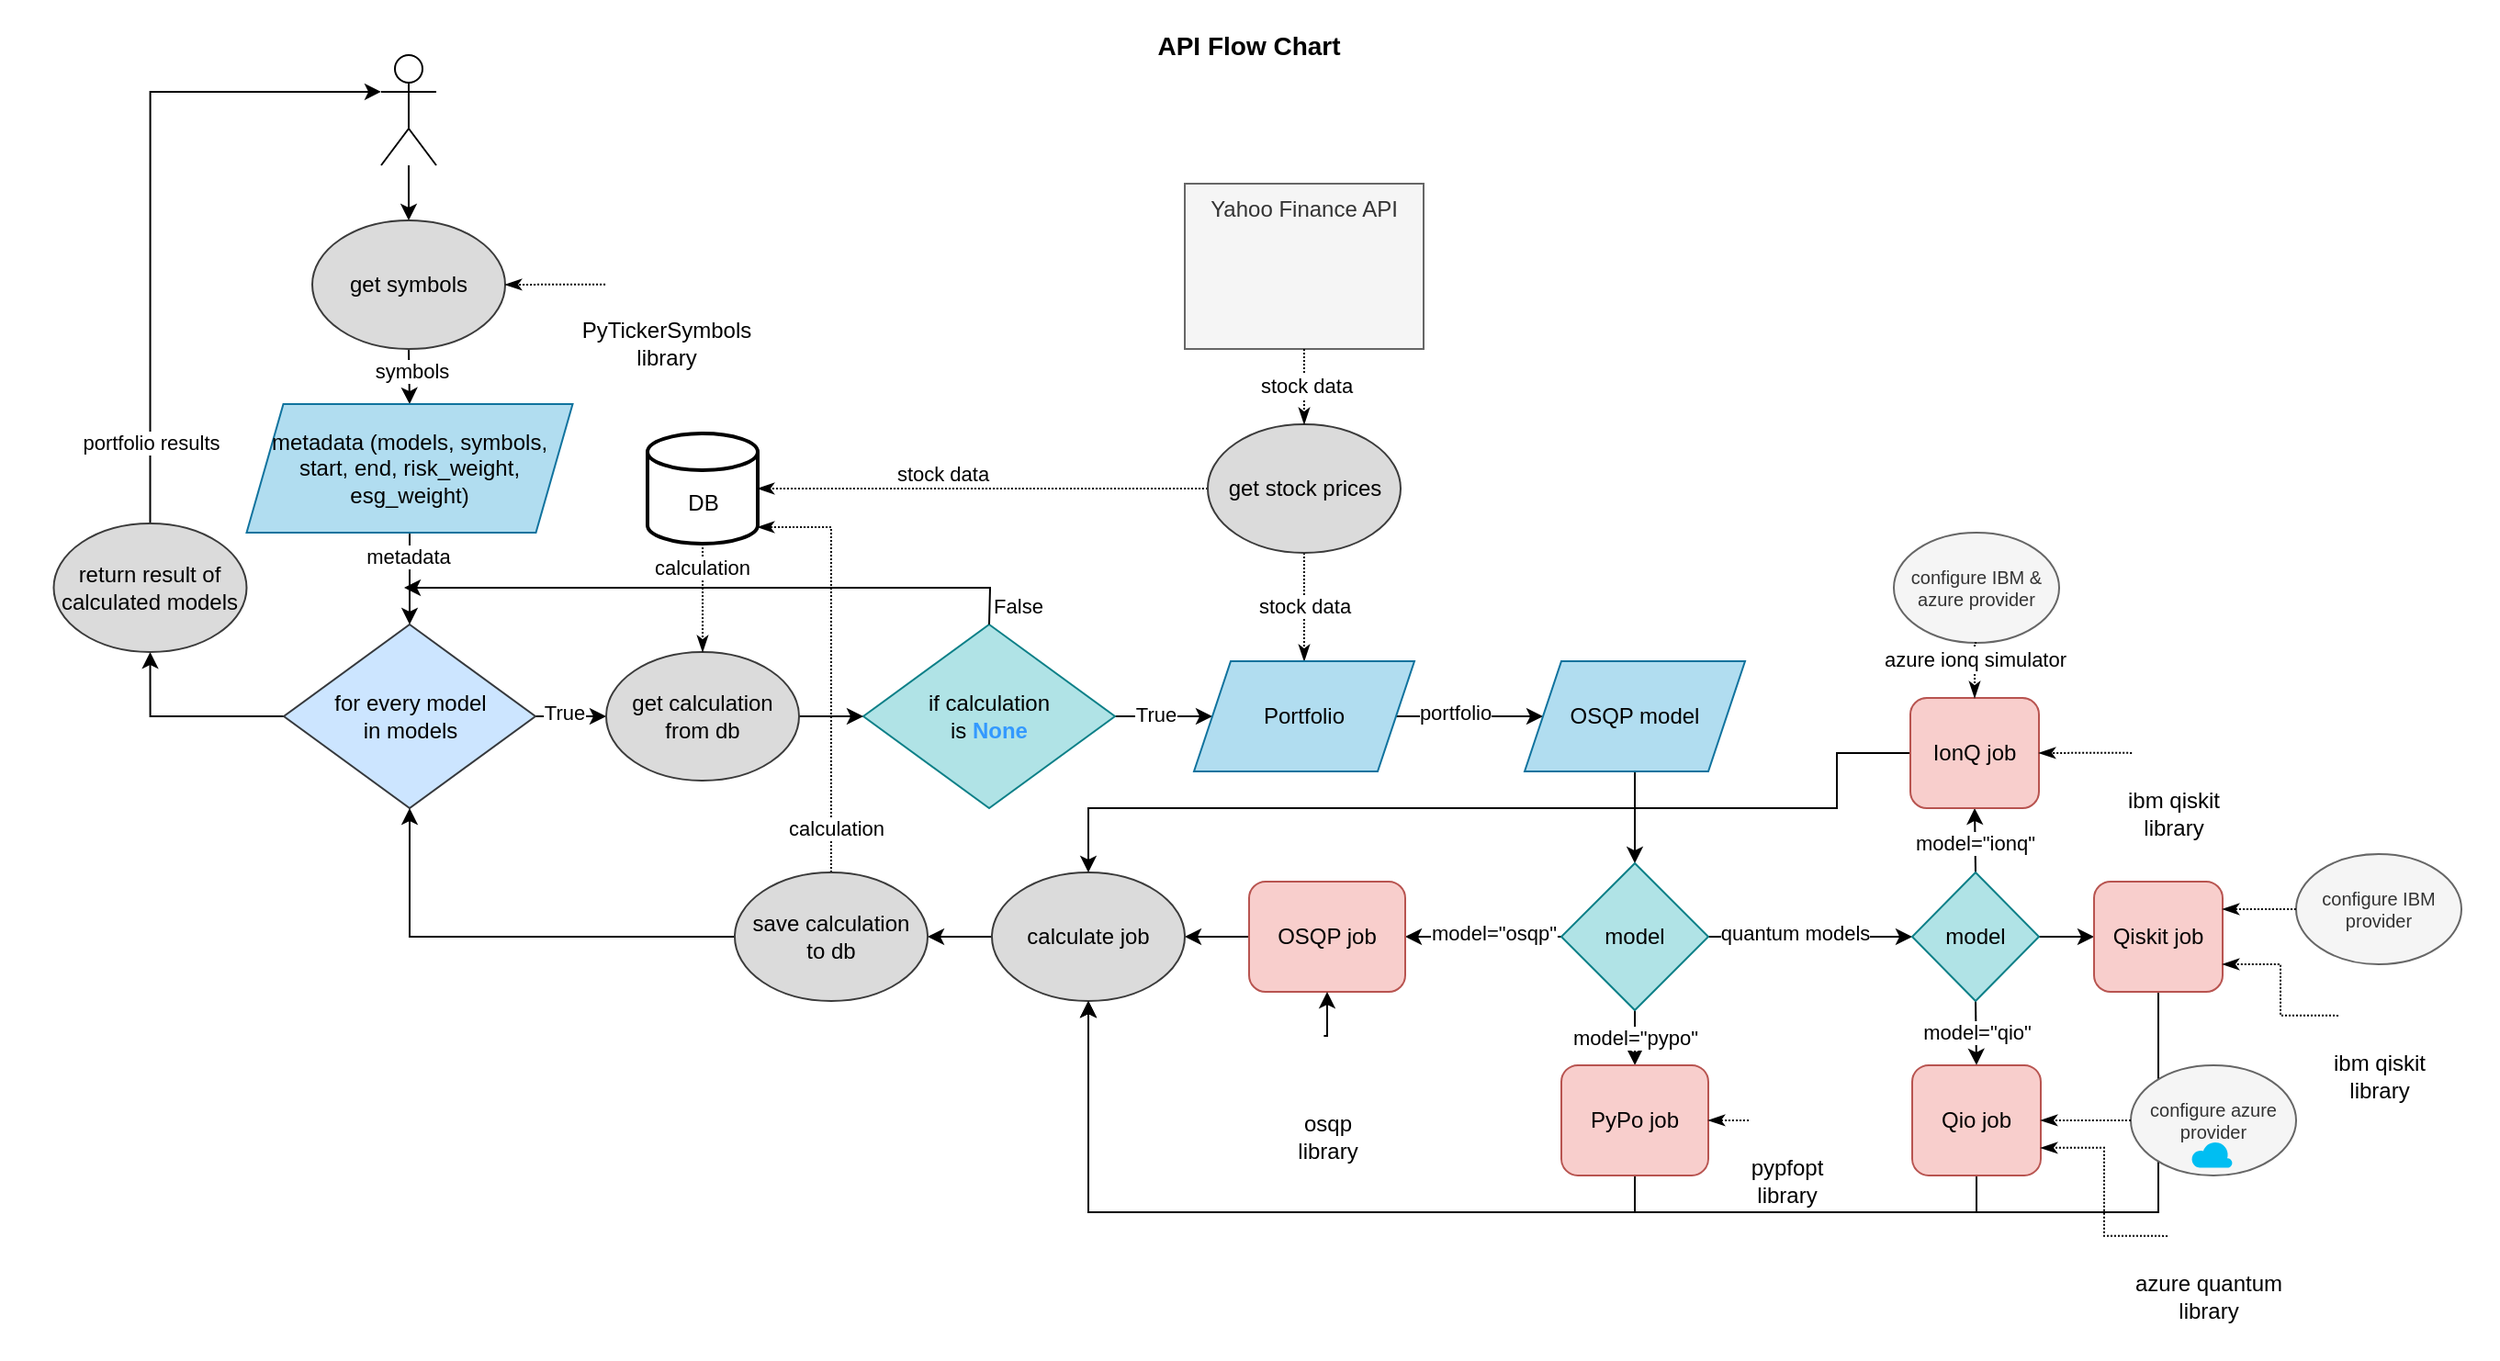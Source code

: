 <mxfile version="20.4.0" type="device"><diagram id="5WZ3pNurok9JRmDQpMM_" name="Page-1"><mxGraphModel dx="1581" dy="813" grid="1" gridSize="10" guides="1" tooltips="1" connect="1" arrows="1" fold="1" page="1" pageScale="1" pageWidth="827" pageHeight="1169" math="0" shadow="0"><root><mxCell id="0"/><mxCell id="1" parent="0"/><mxCell id="vnyeVoUjfi2f6yrh1KrU-153" value="&lt;font style=&quot;font-size: 14px;&quot;&gt;&lt;b&gt;API Flow Chart&lt;/b&gt;&lt;/font&gt;" style="rounded=0;whiteSpace=wrap;html=1;verticalAlign=top;spacingTop=10;strokeColor=none;" parent="1" vertex="1"><mxGeometry x="120" y="270" width="1360" height="740" as="geometry"/></mxCell><mxCell id="vnyeVoUjfi2f6yrh1KrU-133" style="edgeStyle=orthogonalEdgeStyle;rounded=0;orthogonalLoop=1;jettySize=auto;html=1;exitX=0.5;exitY=1;exitDx=0;exitDy=0;entryX=0.5;entryY=1;entryDx=0;entryDy=0;" parent="1" source="vnyeVoUjfi2f6yrh1KrU-122" target="vnyeVoUjfi2f6yrh1KrU-83" edge="1"><mxGeometry relative="1" as="geometry"><Array as="points"><mxPoint x="1295" y="930"/><mxPoint x="713" y="930"/></Array></mxGeometry></mxCell><mxCell id="QR0EPvF4ALq2q2Hrv4X8-1" style="edgeStyle=orthogonalEdgeStyle;rounded=0;orthogonalLoop=1;jettySize=auto;html=1;entryX=0.5;entryY=0;entryDx=0;entryDy=0;" edge="1" parent="1" source="vnyeVoUjfi2f6yrh1KrU-12" target="vnyeVoUjfi2f6yrh1KrU-13"><mxGeometry relative="1" as="geometry"/></mxCell><mxCell id="vnyeVoUjfi2f6yrh1KrU-12" value="" style="shape=umlActor;verticalLabelPosition=bottom;verticalAlign=top;html=1;outlineConnect=0;" parent="1" vertex="1"><mxGeometry x="327.5" y="300" width="30" height="60" as="geometry"/></mxCell><mxCell id="QR0EPvF4ALq2q2Hrv4X8-6" style="edgeStyle=orthogonalEdgeStyle;rounded=0;orthogonalLoop=1;jettySize=auto;html=1;exitX=0.5;exitY=1;exitDx=0;exitDy=0;entryX=0.5;entryY=0;entryDx=0;entryDy=0;" edge="1" parent="1" source="vnyeVoUjfi2f6yrh1KrU-13" target="vnyeVoUjfi2f6yrh1KrU-37"><mxGeometry relative="1" as="geometry"/></mxCell><mxCell id="QR0EPvF4ALq2q2Hrv4X8-7" value="symbols" style="edgeLabel;html=1;align=center;verticalAlign=middle;resizable=0;points=[];" vertex="1" connectable="0" parent="QR0EPvF4ALq2q2Hrv4X8-6"><mxGeometry x="-0.211" y="1" relative="1" as="geometry"><mxPoint as="offset"/></mxGeometry></mxCell><mxCell id="vnyeVoUjfi2f6yrh1KrU-13" value="get symbols" style="ellipse;whiteSpace=wrap;html=1;fillColor=#DBDBDB;strokeColor=#3B3B3B;" parent="1" vertex="1"><mxGeometry x="290" y="390" width="105" height="70" as="geometry"/></mxCell><mxCell id="vnyeVoUjfi2f6yrh1KrU-14" value="" style="group" parent="1" vertex="1" connectable="0"><mxGeometry x="450" y="380" width="65" height="92" as="geometry"/></mxCell><mxCell id="vnyeVoUjfi2f6yrh1KrU-89" value="" style="group" parent="vnyeVoUjfi2f6yrh1KrU-14" vertex="1" connectable="0"><mxGeometry width="65" height="92" as="geometry"/></mxCell><mxCell id="vnyeVoUjfi2f6yrh1KrU-7" value="" style="shape=image;html=1;verticalAlign=top;verticalLabelPosition=bottom;labelBackgroundColor=#ffffff;imageAspect=0;aspect=fixed;image=https://cdn1.iconfinder.com/data/icons/unicons-line-vol-3/24/files-landscapes-128.png" parent="vnyeVoUjfi2f6yrh1KrU-89" vertex="1"><mxGeometry width="65" height="65" as="geometry"/></mxCell><mxCell id="vnyeVoUjfi2f6yrh1KrU-9" value="PyTickerSymbols library" style="text;html=1;strokeColor=none;fillColor=none;align=center;verticalAlign=middle;whiteSpace=wrap;rounded=0;" parent="vnyeVoUjfi2f6yrh1KrU-89" vertex="1"><mxGeometry x="2.5" y="62" width="60" height="30" as="geometry"/></mxCell><mxCell id="vnyeVoUjfi2f6yrh1KrU-45" style="edgeStyle=orthogonalEdgeStyle;rounded=0;orthogonalLoop=1;jettySize=auto;html=1;exitX=1;exitY=0.5;exitDx=0;exitDy=0;entryX=0;entryY=0.5;entryDx=0;entryDy=0;" parent="1" source="vnyeVoUjfi2f6yrh1KrU-31" target="vnyeVoUjfi2f6yrh1KrU-38" edge="1"><mxGeometry relative="1" as="geometry"/></mxCell><mxCell id="vnyeVoUjfi2f6yrh1KrU-51" value="True" style="edgeLabel;html=1;align=center;verticalAlign=middle;resizable=0;points=[];" parent="vnyeVoUjfi2f6yrh1KrU-45" vertex="1" connectable="0"><mxGeometry x="-0.403" y="-2" relative="1" as="geometry"><mxPoint x="4" y="-4" as="offset"/></mxGeometry></mxCell><mxCell id="vnyeVoUjfi2f6yrh1KrU-152" style="edgeStyle=orthogonalEdgeStyle;rounded=0;orthogonalLoop=1;jettySize=auto;html=1;exitX=0;exitY=0.5;exitDx=0;exitDy=0;entryX=0.5;entryY=1;entryDx=0;entryDy=0;" parent="1" source="vnyeVoUjfi2f6yrh1KrU-31" target="vnyeVoUjfi2f6yrh1KrU-47" edge="1"><mxGeometry relative="1" as="geometry"/></mxCell><mxCell id="vnyeVoUjfi2f6yrh1KrU-31" value="for every model&lt;br&gt;in models" style="rhombus;whiteSpace=wrap;html=1;fillColor=#cce5ff;strokeColor=#36393d;" parent="1" vertex="1"><mxGeometry x="274.5" y="610" width="137" height="100" as="geometry"/></mxCell><mxCell id="vnyeVoUjfi2f6yrh1KrU-67" style="edgeStyle=orthogonalEdgeStyle;rounded=0;orthogonalLoop=1;jettySize=auto;html=1;exitX=1;exitY=0.5;exitDx=0;exitDy=0;entryX=0;entryY=0.5;entryDx=0;entryDy=0;" parent="1" source="vnyeVoUjfi2f6yrh1KrU-36" target="vnyeVoUjfi2f6yrh1KrU-66" edge="1"><mxGeometry relative="1" as="geometry"/></mxCell><mxCell id="vnyeVoUjfi2f6yrh1KrU-146" value="True" style="edgeLabel;html=1;align=center;verticalAlign=middle;resizable=0;points=[];" parent="vnyeVoUjfi2f6yrh1KrU-67" vertex="1" connectable="0"><mxGeometry x="-0.186" y="1" relative="1" as="geometry"><mxPoint as="offset"/></mxGeometry></mxCell><mxCell id="vnyeVoUjfi2f6yrh1KrU-36" value="if calculation &lt;br&gt;is &lt;font color=&quot;#3399ff&quot;&gt;&lt;b&gt;None&lt;/b&gt;&lt;/font&gt;" style="rhombus;whiteSpace=wrap;html=1;fillColor=#b0e3e6;strokeColor=#0e8088;" parent="1" vertex="1"><mxGeometry x="590" y="610" width="137" height="100" as="geometry"/></mxCell><mxCell id="QR0EPvF4ALq2q2Hrv4X8-8" style="edgeStyle=orthogonalEdgeStyle;rounded=0;orthogonalLoop=1;jettySize=auto;html=1;exitX=0.5;exitY=1;exitDx=0;exitDy=0;entryX=0.5;entryY=0;entryDx=0;entryDy=0;" edge="1" parent="1" source="vnyeVoUjfi2f6yrh1KrU-37" target="vnyeVoUjfi2f6yrh1KrU-31"><mxGeometry relative="1" as="geometry"><mxPoint x="343" y="410.0" as="targetPoint"/></mxGeometry></mxCell><mxCell id="QR0EPvF4ALq2q2Hrv4X8-9" value="metadata" style="edgeLabel;html=1;align=center;verticalAlign=middle;resizable=0;points=[];" vertex="1" connectable="0" parent="QR0EPvF4ALq2q2Hrv4X8-8"><mxGeometry x="-0.212" y="-1" relative="1" as="geometry"><mxPoint y="-7" as="offset"/></mxGeometry></mxCell><mxCell id="vnyeVoUjfi2f6yrh1KrU-37" value="metadata (models, symbols, start, end, risk_weight, esg_weight)" style="shape=parallelogram;perimeter=parallelogramPerimeter;whiteSpace=wrap;html=1;fixedSize=1;fillColor=#b1ddf0;strokeColor=#10739e;" parent="1" vertex="1"><mxGeometry x="254.25" y="490" width="177.5" height="70" as="geometry"/></mxCell><mxCell id="vnyeVoUjfi2f6yrh1KrU-46" style="edgeStyle=orthogonalEdgeStyle;rounded=0;orthogonalLoop=1;jettySize=auto;html=1;exitX=1;exitY=0.5;exitDx=0;exitDy=0;entryX=0;entryY=0.5;entryDx=0;entryDy=0;" parent="1" source="vnyeVoUjfi2f6yrh1KrU-38" target="vnyeVoUjfi2f6yrh1KrU-36" edge="1"><mxGeometry relative="1" as="geometry"/></mxCell><mxCell id="vnyeVoUjfi2f6yrh1KrU-38" value="get calculation from db" style="ellipse;whiteSpace=wrap;html=1;fillColor=#DBDBDB;strokeColor=#3B3B3B;" parent="1" vertex="1"><mxGeometry x="450" y="625" width="105" height="70" as="geometry"/></mxCell><mxCell id="vnyeVoUjfi2f6yrh1KrU-41" value="" style="group" parent="1" vertex="1" connectable="0"><mxGeometry x="472.5" y="506" width="60" height="90" as="geometry"/></mxCell><mxCell id="vnyeVoUjfi2f6yrh1KrU-39" value="&lt;br&gt;DB" style="strokeWidth=2;html=1;shape=mxgraph.flowchart.database;whiteSpace=wrap;" parent="vnyeVoUjfi2f6yrh1KrU-41" vertex="1"><mxGeometry width="60" height="60" as="geometry"/></mxCell><mxCell id="vnyeVoUjfi2f6yrh1KrU-42" style="edgeStyle=orthogonalEdgeStyle;rounded=0;orthogonalLoop=1;jettySize=auto;html=1;exitX=0.5;exitY=1;exitDx=0;exitDy=0;exitPerimeter=0;entryX=0.5;entryY=0;entryDx=0;entryDy=0;dashed=1;dashPattern=1 1;endArrow=classicThin;endFill=1;" parent="1" source="vnyeVoUjfi2f6yrh1KrU-39" target="vnyeVoUjfi2f6yrh1KrU-38" edge="1"><mxGeometry relative="1" as="geometry"/></mxCell><mxCell id="vnyeVoUjfi2f6yrh1KrU-44" value="calculation" style="edgeLabel;html=1;align=center;verticalAlign=middle;resizable=0;points=[];" parent="vnyeVoUjfi2f6yrh1KrU-42" vertex="1" connectable="0"><mxGeometry x="0.307" y="-1" relative="1" as="geometry"><mxPoint y="-26" as="offset"/></mxGeometry></mxCell><mxCell id="vnyeVoUjfi2f6yrh1KrU-54" style="edgeStyle=orthogonalEdgeStyle;rounded=0;orthogonalLoop=1;jettySize=auto;html=1;exitX=0.5;exitY=0;exitDx=0;exitDy=0;entryX=0;entryY=0.333;entryDx=0;entryDy=0;entryPerimeter=0;" parent="1" source="vnyeVoUjfi2f6yrh1KrU-47" target="vnyeVoUjfi2f6yrh1KrU-12" edge="1"><mxGeometry relative="1" as="geometry"/></mxCell><mxCell id="QR0EPvF4ALq2q2Hrv4X8-13" value="portfolio results" style="edgeLabel;html=1;align=center;verticalAlign=middle;resizable=0;points=[];" vertex="1" connectable="0" parent="vnyeVoUjfi2f6yrh1KrU-54"><mxGeometry x="-0.757" relative="1" as="geometry"><mxPoint as="offset"/></mxGeometry></mxCell><mxCell id="vnyeVoUjfi2f6yrh1KrU-47" value="return result of calculated models" style="ellipse;whiteSpace=wrap;html=1;fillColor=#DBDBDB;strokeColor=#3B3B3B;" parent="1" vertex="1"><mxGeometry x="149.25" y="555" width="105" height="70" as="geometry"/></mxCell><mxCell id="vnyeVoUjfi2f6yrh1KrU-57" style="edgeStyle=orthogonalEdgeStyle;rounded=0;orthogonalLoop=1;jettySize=auto;html=1;exitX=0.5;exitY=1;exitDx=0;exitDy=0;entryX=0.5;entryY=0;entryDx=0;entryDy=0;startArrow=none;endArrow=classicThin;endFill=1;dashed=1;dashPattern=1 1;" parent="1" source="vnyeVoUjfi2f6yrh1KrU-63" target="vnyeVoUjfi2f6yrh1KrU-66" edge="1"><mxGeometry relative="1" as="geometry"><mxPoint x="842.5" y="625" as="targetPoint"/></mxGeometry></mxCell><mxCell id="vnyeVoUjfi2f6yrh1KrU-58" value="stock data" style="edgeLabel;html=1;align=center;verticalAlign=middle;resizable=0;points=[];" parent="vnyeVoUjfi2f6yrh1KrU-57" vertex="1" connectable="0"><mxGeometry x="0.695" y="1" relative="1" as="geometry"><mxPoint x="-1" y="-21" as="offset"/></mxGeometry></mxCell><mxCell id="vnyeVoUjfi2f6yrh1KrU-62" value="" style="group;fillColor=#f5f5f5;fontColor=#333333;strokeColor=#666666;" parent="1" vertex="1" connectable="0"><mxGeometry x="765" y="370" width="130" height="90" as="geometry"/></mxCell><mxCell id="vnyeVoUjfi2f6yrh1KrU-60" value="Yahoo Finance API" style="rounded=0;whiteSpace=wrap;html=1;fontSize=12;verticalAlign=top;fillColor=#f5f5f5;fontColor=#333333;strokeColor=#666666;" parent="vnyeVoUjfi2f6yrh1KrU-62" vertex="1"><mxGeometry width="130" height="90" as="geometry"/></mxCell><mxCell id="vnyeVoUjfi2f6yrh1KrU-61" value="" style="shape=image;html=1;verticalAlign=top;verticalLabelPosition=bottom;labelBackgroundColor=#ffffff;imageAspect=0;aspect=fixed;image=https://cdn4.iconfinder.com/data/icons/socialcones/508/Yahoo-128.png;fontSize=12;" parent="vnyeVoUjfi2f6yrh1KrU-62" vertex="1"><mxGeometry x="41" y="31" width="48" height="48" as="geometry"/></mxCell><mxCell id="vnyeVoUjfi2f6yrh1KrU-70" style="edgeStyle=orthogonalEdgeStyle;rounded=0;orthogonalLoop=1;jettySize=auto;html=1;exitX=0;exitY=0.5;exitDx=0;exitDy=0;entryX=1;entryY=0.5;entryDx=0;entryDy=0;entryPerimeter=0;dashed=1;dashPattern=1 1;endArrow=classicThin;endFill=1;" parent="1" source="vnyeVoUjfi2f6yrh1KrU-63" target="vnyeVoUjfi2f6yrh1KrU-39" edge="1"><mxGeometry relative="1" as="geometry"/></mxCell><mxCell id="vnyeVoUjfi2f6yrh1KrU-72" value="stock data" style="edgeLabel;html=1;align=center;verticalAlign=middle;resizable=0;points=[];" parent="vnyeVoUjfi2f6yrh1KrU-70" vertex="1" connectable="0"><mxGeometry x="0.188" y="-2" relative="1" as="geometry"><mxPoint x="1" y="-6" as="offset"/></mxGeometry></mxCell><mxCell id="vnyeVoUjfi2f6yrh1KrU-63" value="get stock prices" style="ellipse;whiteSpace=wrap;html=1;fillColor=#DBDBDB;strokeColor=#3B3B3B;" parent="1" vertex="1"><mxGeometry x="777.5" y="501" width="105" height="70" as="geometry"/></mxCell><mxCell id="vnyeVoUjfi2f6yrh1KrU-75" style="edgeStyle=orthogonalEdgeStyle;rounded=0;orthogonalLoop=1;jettySize=auto;html=1;exitX=1;exitY=0.5;exitDx=0;exitDy=0;entryX=0;entryY=0.5;entryDx=0;entryDy=0;" parent="1" source="vnyeVoUjfi2f6yrh1KrU-66" target="vnyeVoUjfi2f6yrh1KrU-74" edge="1"><mxGeometry relative="1" as="geometry"/></mxCell><mxCell id="vnyeVoUjfi2f6yrh1KrU-76" value="portfolio" style="edgeLabel;html=1;align=center;verticalAlign=middle;resizable=0;points=[];" parent="vnyeVoUjfi2f6yrh1KrU-75" vertex="1" connectable="0"><mxGeometry x="-0.2" y="-2" relative="1" as="geometry"><mxPoint y="-4" as="offset"/></mxGeometry></mxCell><mxCell id="vnyeVoUjfi2f6yrh1KrU-66" value="Portfolio" style="shape=parallelogram;perimeter=parallelogramPerimeter;whiteSpace=wrap;html=1;fixedSize=1;fillColor=#b1ddf0;strokeColor=#10739e;" parent="1" vertex="1"><mxGeometry x="770" y="630" width="120" height="60" as="geometry"/></mxCell><mxCell id="vnyeVoUjfi2f6yrh1KrU-68" style="edgeStyle=orthogonalEdgeStyle;rounded=0;orthogonalLoop=1;jettySize=auto;html=1;entryX=0.5;entryY=0;entryDx=0;entryDy=0;exitX=0.5;exitY=1;exitDx=0;exitDy=0;endArrow=classicThin;endFill=1;dashed=1;dashPattern=1 1;" parent="1" source="vnyeVoUjfi2f6yrh1KrU-60" target="vnyeVoUjfi2f6yrh1KrU-63" edge="1"><mxGeometry relative="1" as="geometry"/></mxCell><mxCell id="vnyeVoUjfi2f6yrh1KrU-69" value="stock data" style="edgeLabel;html=1;align=center;verticalAlign=middle;resizable=0;points=[];" parent="vnyeVoUjfi2f6yrh1KrU-68" vertex="1" connectable="0"><mxGeometry x="-0.025" y="1" relative="1" as="geometry"><mxPoint as="offset"/></mxGeometry></mxCell><mxCell id="vnyeVoUjfi2f6yrh1KrU-78" style="edgeStyle=orthogonalEdgeStyle;rounded=0;orthogonalLoop=1;jettySize=auto;html=1;exitX=0.5;exitY=1;exitDx=0;exitDy=0;entryX=0.5;entryY=0;entryDx=0;entryDy=0;" parent="1" source="vnyeVoUjfi2f6yrh1KrU-74" target="vnyeVoUjfi2f6yrh1KrU-77" edge="1"><mxGeometry relative="1" as="geometry"/></mxCell><mxCell id="vnyeVoUjfi2f6yrh1KrU-74" value="OSQP model" style="shape=parallelogram;perimeter=parallelogramPerimeter;whiteSpace=wrap;html=1;fixedSize=1;fillColor=#b1ddf0;strokeColor=#10739e;" parent="1" vertex="1"><mxGeometry x="950" y="630" width="120" height="60" as="geometry"/></mxCell><mxCell id="vnyeVoUjfi2f6yrh1KrU-84" style="edgeStyle=orthogonalEdgeStyle;rounded=0;orthogonalLoop=1;jettySize=auto;html=1;exitX=0;exitY=0.5;exitDx=0;exitDy=0;entryX=1;entryY=0.5;entryDx=0;entryDy=0;" parent="1" source="vnyeVoUjfi2f6yrh1KrU-77" target="vnyeVoUjfi2f6yrh1KrU-81" edge="1"><mxGeometry relative="1" as="geometry"/></mxCell><mxCell id="vnyeVoUjfi2f6yrh1KrU-85" value="model=&quot;osqp&quot;" style="edgeLabel;html=1;align=center;verticalAlign=middle;resizable=0;points=[];" parent="vnyeVoUjfi2f6yrh1KrU-84" vertex="1" connectable="0"><mxGeometry x="0.13" y="-1" relative="1" as="geometry"><mxPoint x="11" y="-1" as="offset"/></mxGeometry></mxCell><mxCell id="vnyeVoUjfi2f6yrh1KrU-100" value="model=&quot;pypo&quot;" style="edgeStyle=orthogonalEdgeStyle;rounded=0;orthogonalLoop=1;jettySize=auto;html=1;exitX=0.5;exitY=1;exitDx=0;exitDy=0;entryX=0.5;entryY=0;entryDx=0;entryDy=0;" parent="1" source="vnyeVoUjfi2f6yrh1KrU-77" target="vnyeVoUjfi2f6yrh1KrU-88" edge="1"><mxGeometry relative="1" as="geometry"/></mxCell><mxCell id="vnyeVoUjfi2f6yrh1KrU-104" style="edgeStyle=orthogonalEdgeStyle;rounded=0;orthogonalLoop=1;jettySize=auto;html=1;exitX=1;exitY=0.5;exitDx=0;exitDy=0;entryX=0;entryY=0.5;entryDx=0;entryDy=0;" parent="1" source="vnyeVoUjfi2f6yrh1KrU-77" target="vnyeVoUjfi2f6yrh1KrU-103" edge="1"><mxGeometry relative="1" as="geometry"/></mxCell><mxCell id="vnyeVoUjfi2f6yrh1KrU-105" value="quantum models" style="edgeLabel;html=1;align=center;verticalAlign=middle;resizable=0;points=[];" parent="vnyeVoUjfi2f6yrh1KrU-104" vertex="1" connectable="0"><mxGeometry x="-0.333" relative="1" as="geometry"><mxPoint x="10" y="-2" as="offset"/></mxGeometry></mxCell><mxCell id="vnyeVoUjfi2f6yrh1KrU-77" value="model" style="rhombus;whiteSpace=wrap;html=1;fillColor=#b0e3e6;strokeColor=#0e8088;" parent="1" vertex="1"><mxGeometry x="970" y="740" width="80" height="80" as="geometry"/></mxCell><mxCell id="vnyeVoUjfi2f6yrh1KrU-86" style="edgeStyle=orthogonalEdgeStyle;rounded=0;orthogonalLoop=1;jettySize=auto;html=1;exitX=0;exitY=0.5;exitDx=0;exitDy=0;" parent="1" source="vnyeVoUjfi2f6yrh1KrU-81" target="vnyeVoUjfi2f6yrh1KrU-83" edge="1"><mxGeometry relative="1" as="geometry"/></mxCell><mxCell id="vnyeVoUjfi2f6yrh1KrU-81" value="OSQP job" style="rounded=1;whiteSpace=wrap;html=1;fillColor=#f8cecc;strokeColor=#b85450;" parent="1" vertex="1"><mxGeometry x="800" y="750" width="85" height="60" as="geometry"/></mxCell><mxCell id="vnyeVoUjfi2f6yrh1KrU-155" style="edgeStyle=orthogonalEdgeStyle;rounded=0;orthogonalLoop=1;jettySize=auto;html=1;exitX=0;exitY=0.5;exitDx=0;exitDy=0;entryX=0.5;entryY=1;entryDx=0;entryDy=0;fontSize=14;startArrow=none;" parent="1" source="QR0EPvF4ALq2q2Hrv4X8-14" target="vnyeVoUjfi2f6yrh1KrU-31" edge="1"><mxGeometry relative="1" as="geometry"/></mxCell><mxCell id="QR0EPvF4ALq2q2Hrv4X8-16" style="edgeStyle=orthogonalEdgeStyle;rounded=0;orthogonalLoop=1;jettySize=auto;html=1;exitX=0;exitY=0.5;exitDx=0;exitDy=0;entryX=1;entryY=0.5;entryDx=0;entryDy=0;fontColor=#3399FF;" edge="1" parent="1" source="vnyeVoUjfi2f6yrh1KrU-83" target="QR0EPvF4ALq2q2Hrv4X8-14"><mxGeometry relative="1" as="geometry"/></mxCell><mxCell id="vnyeVoUjfi2f6yrh1KrU-83" value="calculate job" style="ellipse;whiteSpace=wrap;html=1;fillColor=#DBDBDB;strokeColor=#3B3B3B;" parent="1" vertex="1"><mxGeometry x="660" y="745" width="105" height="70" as="geometry"/></mxCell><mxCell id="vnyeVoUjfi2f6yrh1KrU-109" style="edgeStyle=orthogonalEdgeStyle;rounded=0;orthogonalLoop=1;jettySize=auto;html=1;exitX=0.5;exitY=1;exitDx=0;exitDy=0;entryX=0.5;entryY=1;entryDx=0;entryDy=0;" parent="1" source="vnyeVoUjfi2f6yrh1KrU-88" target="vnyeVoUjfi2f6yrh1KrU-83" edge="1"><mxGeometry relative="1" as="geometry"><Array as="points"><mxPoint x="1010" y="930"/><mxPoint x="713" y="930"/></Array></mxGeometry></mxCell><mxCell id="vnyeVoUjfi2f6yrh1KrU-88" value="PyPo job" style="rounded=1;whiteSpace=wrap;html=1;fillColor=#f8cecc;strokeColor=#b85450;" parent="1" vertex="1"><mxGeometry x="970" y="849.94" width="80" height="60" as="geometry"/></mxCell><mxCell id="vnyeVoUjfi2f6yrh1KrU-90" value="" style="group" parent="1" vertex="1" connectable="0"><mxGeometry x="817.39" y="834" width="50.22" height="66" as="geometry"/></mxCell><mxCell id="vnyeVoUjfi2f6yrh1KrU-91" value="" style="group" parent="vnyeVoUjfi2f6yrh1KrU-90" vertex="1" connectable="0"><mxGeometry width="50.22" height="66" as="geometry"/></mxCell><mxCell id="vnyeVoUjfi2f6yrh1KrU-92" value="" style="shape=image;html=1;verticalAlign=top;verticalLabelPosition=bottom;labelBackgroundColor=#ffffff;imageAspect=0;aspect=fixed;image=https://cdn1.iconfinder.com/data/icons/unicons-line-vol-3/24/files-landscapes-128.png" parent="vnyeVoUjfi2f6yrh1KrU-91" vertex="1"><mxGeometry width="46.63" height="46.63" as="geometry"/></mxCell><mxCell id="vnyeVoUjfi2f6yrh1KrU-93" value="osqp library" style="text;html=1;strokeColor=none;fillColor=none;align=center;verticalAlign=middle;whiteSpace=wrap;rounded=0;" parent="vnyeVoUjfi2f6yrh1KrU-91" vertex="1"><mxGeometry x="1.794" y="44.478" width="48.426" height="21.522" as="geometry"/></mxCell><mxCell id="vnyeVoUjfi2f6yrh1KrU-94" style="edgeStyle=orthogonalEdgeStyle;rounded=0;orthogonalLoop=1;jettySize=auto;html=1;exitX=0.5;exitY=0;exitDx=0;exitDy=0;entryX=0.5;entryY=1;entryDx=0;entryDy=0;" parent="1" source="vnyeVoUjfi2f6yrh1KrU-92" target="vnyeVoUjfi2f6yrh1KrU-81" edge="1"><mxGeometry relative="1" as="geometry"/></mxCell><mxCell id="vnyeVoUjfi2f6yrh1KrU-95" value="" style="group" parent="1" vertex="1" connectable="0"><mxGeometry x="1074" y="853" width="49.41" height="67" as="geometry"/></mxCell><mxCell id="vnyeVoUjfi2f6yrh1KrU-96" value="" style="group" parent="vnyeVoUjfi2f6yrh1KrU-95" vertex="1" connectable="0"><mxGeometry x="-2" y="4" width="49.41" height="67" as="geometry"/></mxCell><mxCell id="vnyeVoUjfi2f6yrh1KrU-97" value="" style="shape=image;html=1;verticalAlign=top;verticalLabelPosition=bottom;labelBackgroundColor=#ffffff;imageAspect=0;aspect=fixed;image=https://cdn1.iconfinder.com/data/icons/unicons-line-vol-3/24/files-landscapes-128.png" parent="vnyeVoUjfi2f6yrh1KrU-96" vertex="1"><mxGeometry width="45.881" height="45.881" as="geometry"/></mxCell><mxCell id="vnyeVoUjfi2f6yrh1KrU-98" value="pypfopt library" style="text;html=1;strokeColor=none;fillColor=none;align=center;verticalAlign=middle;whiteSpace=wrap;rounded=0;" parent="vnyeVoUjfi2f6yrh1KrU-96" vertex="1"><mxGeometry x="-7.059" y="45.152" width="56.469" height="21.848" as="geometry"/></mxCell><mxCell id="vnyeVoUjfi2f6yrh1KrU-99" style="edgeStyle=orthogonalEdgeStyle;rounded=0;orthogonalLoop=1;jettySize=auto;html=1;exitX=0;exitY=0.5;exitDx=0;exitDy=0;entryX=1;entryY=0.5;entryDx=0;entryDy=0;endArrow=classicThin;endFill=1;dashed=1;dashPattern=1 1;" parent="1" source="vnyeVoUjfi2f6yrh1KrU-97" target="vnyeVoUjfi2f6yrh1KrU-88" edge="1"><mxGeometry relative="1" as="geometry"/></mxCell><mxCell id="vnyeVoUjfi2f6yrh1KrU-121" style="edgeStyle=orthogonalEdgeStyle;rounded=0;orthogonalLoop=1;jettySize=auto;html=1;exitX=0.5;exitY=1;exitDx=0;exitDy=0;entryX=0.5;entryY=1;entryDx=0;entryDy=0;" parent="1" source="vnyeVoUjfi2f6yrh1KrU-102" target="vnyeVoUjfi2f6yrh1KrU-83" edge="1"><mxGeometry relative="1" as="geometry"><Array as="points"><mxPoint x="1196" y="930"/><mxPoint x="713" y="930"/></Array></mxGeometry></mxCell><mxCell id="vnyeVoUjfi2f6yrh1KrU-102" value="Qio job" style="rounded=1;whiteSpace=wrap;html=1;fillColor=#f8cecc;strokeColor=#b85450;" parent="1" vertex="1"><mxGeometry x="1161" y="849.94" width="70" height="60" as="geometry"/></mxCell><mxCell id="vnyeVoUjfi2f6yrh1KrU-115" value="model=&quot;qio&quot;" style="edgeStyle=orthogonalEdgeStyle;rounded=0;orthogonalLoop=1;jettySize=auto;html=1;exitX=0.5;exitY=1;exitDx=0;exitDy=0;entryX=0.5;entryY=0;entryDx=0;entryDy=0;" parent="1" source="vnyeVoUjfi2f6yrh1KrU-103" target="vnyeVoUjfi2f6yrh1KrU-102" edge="1"><mxGeometry relative="1" as="geometry"/></mxCell><mxCell id="vnyeVoUjfi2f6yrh1KrU-127" style="edgeStyle=orthogonalEdgeStyle;rounded=0;orthogonalLoop=1;jettySize=auto;html=1;exitX=1;exitY=0.5;exitDx=0;exitDy=0;entryX=0;entryY=0.5;entryDx=0;entryDy=0;" parent="1" source="vnyeVoUjfi2f6yrh1KrU-103" target="vnyeVoUjfi2f6yrh1KrU-122" edge="1"><mxGeometry relative="1" as="geometry"/></mxCell><mxCell id="vnyeVoUjfi2f6yrh1KrU-135" style="edgeStyle=orthogonalEdgeStyle;rounded=0;orthogonalLoop=1;jettySize=auto;html=1;exitX=0.5;exitY=0;exitDx=0;exitDy=0;entryX=0.5;entryY=1;entryDx=0;entryDy=0;" parent="1" source="vnyeVoUjfi2f6yrh1KrU-103" target="vnyeVoUjfi2f6yrh1KrU-134" edge="1"><mxGeometry relative="1" as="geometry"/></mxCell><mxCell id="vnyeVoUjfi2f6yrh1KrU-136" value="model=&quot;ionq&quot;" style="edgeLabel;html=1;align=center;verticalAlign=middle;resizable=0;points=[];" parent="vnyeVoUjfi2f6yrh1KrU-135" vertex="1" connectable="0"><mxGeometry x="-0.115" relative="1" as="geometry"><mxPoint y="-1" as="offset"/></mxGeometry></mxCell><mxCell id="vnyeVoUjfi2f6yrh1KrU-103" value="model" style="rhombus;whiteSpace=wrap;html=1;fillColor=#b0e3e6;strokeColor=#0e8088;" parent="1" vertex="1"><mxGeometry x="1161" y="745" width="69" height="70" as="geometry"/></mxCell><mxCell id="vnyeVoUjfi2f6yrh1KrU-113" value="" style="group" parent="1" vertex="1" connectable="0"><mxGeometry x="1280" y="850" width="90" height="60" as="geometry"/></mxCell><mxCell id="vnyeVoUjfi2f6yrh1KrU-112" value="configure azure provider" style="ellipse;whiteSpace=wrap;html=1;fontSize=10;fillColor=#f5f5f5;fontColor=#333333;strokeColor=#666666;" parent="vnyeVoUjfi2f6yrh1KrU-113" vertex="1"><mxGeometry width="90" height="60" as="geometry"/></mxCell><mxCell id="vnyeVoUjfi2f6yrh1KrU-111" value="" style="verticalLabelPosition=bottom;html=1;verticalAlign=top;align=center;strokeColor=none;fillColor=#00BEF2;shape=mxgraph.azure.cloud;fontSize=12;" parent="vnyeVoUjfi2f6yrh1KrU-113" vertex="1"><mxGeometry x="32.94" y="41.194" width="22.414" height="14.571" as="geometry"/></mxCell><mxCell id="vnyeVoUjfi2f6yrh1KrU-114" style="edgeStyle=orthogonalEdgeStyle;rounded=0;orthogonalLoop=1;jettySize=auto;html=1;exitX=0;exitY=0.5;exitDx=0;exitDy=0;entryX=1;entryY=0.5;entryDx=0;entryDy=0;endArrow=classicThin;endFill=1;dashed=1;dashPattern=1 1;" parent="1" source="vnyeVoUjfi2f6yrh1KrU-112" target="vnyeVoUjfi2f6yrh1KrU-102" edge="1"><mxGeometry relative="1" as="geometry"/></mxCell><mxCell id="vnyeVoUjfi2f6yrh1KrU-116" value="" style="group" parent="1" vertex="1" connectable="0"><mxGeometry x="1300" y="920" width="80" height="67" as="geometry"/></mxCell><mxCell id="vnyeVoUjfi2f6yrh1KrU-117" value="" style="shape=image;html=1;verticalAlign=top;verticalLabelPosition=bottom;labelBackgroundColor=#ffffff;imageAspect=0;aspect=fixed;image=https://cdn1.iconfinder.com/data/icons/unicons-line-vol-3/24/files-landscapes-128.png" parent="vnyeVoUjfi2f6yrh1KrU-116" vertex="1"><mxGeometry width="45.881" height="45.881" as="geometry"/></mxCell><mxCell id="vnyeVoUjfi2f6yrh1KrU-118" value="azure quantum library" style="text;html=1;strokeColor=none;fillColor=none;align=center;verticalAlign=middle;whiteSpace=wrap;rounded=0;" parent="vnyeVoUjfi2f6yrh1KrU-116" vertex="1"><mxGeometry x="-20.59" y="45.15" width="87.06" height="21.85" as="geometry"/></mxCell><mxCell id="vnyeVoUjfi2f6yrh1KrU-120" style="edgeStyle=orthogonalEdgeStyle;rounded=0;orthogonalLoop=1;jettySize=auto;html=1;exitX=0;exitY=0.5;exitDx=0;exitDy=0;entryX=1;entryY=0.75;entryDx=0;entryDy=0;endArrow=classicThin;endFill=1;dashed=1;dashPattern=1 1;" parent="1" source="vnyeVoUjfi2f6yrh1KrU-117" target="vnyeVoUjfi2f6yrh1KrU-102" edge="1"><mxGeometry relative="1" as="geometry"/></mxCell><mxCell id="vnyeVoUjfi2f6yrh1KrU-122" value="Qiskit job" style="rounded=1;whiteSpace=wrap;html=1;fillColor=#f8cecc;strokeColor=#b85450;" parent="1" vertex="1"><mxGeometry x="1260" y="750" width="70" height="60" as="geometry"/></mxCell><mxCell id="vnyeVoUjfi2f6yrh1KrU-123" value="" style="group" parent="1" vertex="1" connectable="0"><mxGeometry x="1370" y="735" width="90" height="60" as="geometry"/></mxCell><mxCell id="vnyeVoUjfi2f6yrh1KrU-124" value="configure IBM provider" style="ellipse;whiteSpace=wrap;html=1;fillColor=#f5f5f5;fontColor=#333333;strokeColor=#666666;fontSize=10;" parent="vnyeVoUjfi2f6yrh1KrU-123" vertex="1"><mxGeometry width="90" height="60" as="geometry"/></mxCell><mxCell id="vnyeVoUjfi2f6yrh1KrU-128" style="edgeStyle=orthogonalEdgeStyle;rounded=0;orthogonalLoop=1;jettySize=auto;html=1;exitX=0;exitY=0.5;exitDx=0;exitDy=0;entryX=1;entryY=0.25;entryDx=0;entryDy=0;endArrow=classicThin;endFill=1;dashed=1;dashPattern=1 1;" parent="1" source="vnyeVoUjfi2f6yrh1KrU-124" target="vnyeVoUjfi2f6yrh1KrU-122" edge="1"><mxGeometry relative="1" as="geometry"/></mxCell><mxCell id="vnyeVoUjfi2f6yrh1KrU-129" value="" style="group" parent="1" vertex="1" connectable="0"><mxGeometry x="1393" y="800" width="80" height="67" as="geometry"/></mxCell><mxCell id="vnyeVoUjfi2f6yrh1KrU-130" value="" style="shape=image;html=1;verticalAlign=top;verticalLabelPosition=bottom;labelBackgroundColor=#ffffff;imageAspect=0;aspect=fixed;image=https://cdn1.iconfinder.com/data/icons/unicons-line-vol-3/24/files-landscapes-128.png" parent="vnyeVoUjfi2f6yrh1KrU-129" vertex="1"><mxGeometry width="45.881" height="45.881" as="geometry"/></mxCell><mxCell id="vnyeVoUjfi2f6yrh1KrU-131" value="ibm qiskit library" style="text;html=1;strokeColor=none;fillColor=none;align=center;verticalAlign=middle;whiteSpace=wrap;rounded=0;" parent="vnyeVoUjfi2f6yrh1KrU-129" vertex="1"><mxGeometry x="-20.59" y="45.15" width="87.06" height="21.85" as="geometry"/></mxCell><mxCell id="vnyeVoUjfi2f6yrh1KrU-132" style="edgeStyle=orthogonalEdgeStyle;rounded=0;orthogonalLoop=1;jettySize=auto;html=1;exitX=0;exitY=0.5;exitDx=0;exitDy=0;entryX=1;entryY=0.75;entryDx=0;entryDy=0;endArrow=classicThin;endFill=1;dashed=1;dashPattern=1 1;" parent="1" source="vnyeVoUjfi2f6yrh1KrU-130" target="vnyeVoUjfi2f6yrh1KrU-122" edge="1"><mxGeometry relative="1" as="geometry"/></mxCell><mxCell id="vnyeVoUjfi2f6yrh1KrU-145" style="edgeStyle=orthogonalEdgeStyle;rounded=0;orthogonalLoop=1;jettySize=auto;html=1;exitX=0;exitY=0.5;exitDx=0;exitDy=0;entryX=0.5;entryY=0;entryDx=0;entryDy=0;" parent="1" source="vnyeVoUjfi2f6yrh1KrU-134" target="vnyeVoUjfi2f6yrh1KrU-83" edge="1"><mxGeometry relative="1" as="geometry"><Array as="points"><mxPoint x="1120" y="680"/><mxPoint x="1120" y="710"/><mxPoint x="713" y="710"/></Array></mxGeometry></mxCell><mxCell id="vnyeVoUjfi2f6yrh1KrU-134" value="IonQ job" style="rounded=1;whiteSpace=wrap;html=1;fillColor=#f8cecc;strokeColor=#b85450;" parent="1" vertex="1"><mxGeometry x="1160" y="650" width="70" height="60" as="geometry"/></mxCell><mxCell id="vnyeVoUjfi2f6yrh1KrU-137" value="" style="group;fontSize=10;" parent="1" vertex="1" connectable="0"><mxGeometry x="1151" y="560" width="90" height="60" as="geometry"/></mxCell><mxCell id="vnyeVoUjfi2f6yrh1KrU-138" value="configure IBM &amp;amp; azure provider" style="ellipse;whiteSpace=wrap;html=1;fillColor=#f5f5f5;strokeColor=#666666;fontColor=#333333;fontSize=10;" parent="vnyeVoUjfi2f6yrh1KrU-137" vertex="1"><mxGeometry width="90" height="60" as="geometry"/></mxCell><mxCell id="vnyeVoUjfi2f6yrh1KrU-141" value="" style="group" parent="1" vertex="1" connectable="0"><mxGeometry x="1260" y="657" width="87.06" height="67" as="geometry"/></mxCell><mxCell id="vnyeVoUjfi2f6yrh1KrU-139" value="" style="shape=image;html=1;verticalAlign=top;verticalLabelPosition=bottom;labelBackgroundColor=#ffffff;imageAspect=0;aspect=fixed;image=https://cdn1.iconfinder.com/data/icons/unicons-line-vol-3/24/files-landscapes-128.png" parent="vnyeVoUjfi2f6yrh1KrU-141" vertex="1"><mxGeometry x="20.59" width="45.881" height="45.881" as="geometry"/></mxCell><mxCell id="vnyeVoUjfi2f6yrh1KrU-140" value="ibm qiskit library" style="text;html=1;strokeColor=none;fillColor=none;align=center;verticalAlign=middle;whiteSpace=wrap;rounded=0;" parent="vnyeVoUjfi2f6yrh1KrU-141" vertex="1"><mxGeometry y="45.15" width="87.06" height="21.85" as="geometry"/></mxCell><mxCell id="vnyeVoUjfi2f6yrh1KrU-142" style="edgeStyle=orthogonalEdgeStyle;rounded=0;orthogonalLoop=1;jettySize=auto;html=1;exitX=0.5;exitY=1;exitDx=0;exitDy=0;entryX=0.5;entryY=0;entryDx=0;entryDy=0;dashed=1;dashPattern=1 1;endArrow=classicThin;endFill=1;" parent="1" source="vnyeVoUjfi2f6yrh1KrU-138" target="vnyeVoUjfi2f6yrh1KrU-134" edge="1"><mxGeometry relative="1" as="geometry"/></mxCell><mxCell id="vnyeVoUjfi2f6yrh1KrU-143" value="azure ionq simulator" style="edgeLabel;html=1;align=center;verticalAlign=middle;resizable=0;points=[];" parent="vnyeVoUjfi2f6yrh1KrU-142" vertex="1" connectable="0"><mxGeometry x="-0.194" relative="1" as="geometry"><mxPoint y="-3" as="offset"/></mxGeometry></mxCell><mxCell id="vnyeVoUjfi2f6yrh1KrU-144" style="edgeStyle=orthogonalEdgeStyle;rounded=0;orthogonalLoop=1;jettySize=auto;html=1;exitX=0;exitY=0.5;exitDx=0;exitDy=0;entryX=1;entryY=0.5;entryDx=0;entryDy=0;dashed=1;dashPattern=1 1;endArrow=classicThin;endFill=1;" parent="1" source="vnyeVoUjfi2f6yrh1KrU-139" target="vnyeVoUjfi2f6yrh1KrU-134" edge="1"><mxGeometry relative="1" as="geometry"/></mxCell><mxCell id="vnyeVoUjfi2f6yrh1KrU-149" value="" style="endArrow=classic;html=1;rounded=0;exitX=0.5;exitY=0;exitDx=0;exitDy=0;" parent="1" source="vnyeVoUjfi2f6yrh1KrU-36" edge="1"><mxGeometry width="50" height="50" relative="1" as="geometry"><mxPoint x="510" y="550" as="sourcePoint"/><mxPoint x="340" y="590" as="targetPoint"/><Array as="points"><mxPoint x="659" y="590"/></Array></mxGeometry></mxCell><mxCell id="vnyeVoUjfi2f6yrh1KrU-150" value="False" style="edgeLabel;html=1;align=center;verticalAlign=middle;resizable=0;points=[];" parent="vnyeVoUjfi2f6yrh1KrU-149" vertex="1" connectable="0"><mxGeometry x="-0.926" y="-3" relative="1" as="geometry"><mxPoint x="12" y="2" as="offset"/></mxGeometry></mxCell><mxCell id="QR0EPvF4ALq2q2Hrv4X8-2" style="edgeStyle=orthogonalEdgeStyle;rounded=0;orthogonalLoop=1;jettySize=auto;html=1;exitX=-0.007;exitY=0.691;exitDx=0;exitDy=0;entryX=1;entryY=0.5;entryDx=0;entryDy=0;exitPerimeter=0;endArrow=classicThin;endFill=1;dashed=1;dashPattern=1 1;" edge="1" parent="1" source="vnyeVoUjfi2f6yrh1KrU-7" target="vnyeVoUjfi2f6yrh1KrU-13"><mxGeometry relative="1" as="geometry"/></mxCell><mxCell id="QR0EPvF4ALq2q2Hrv4X8-17" style="edgeStyle=orthogonalEdgeStyle;rounded=0;orthogonalLoop=1;jettySize=auto;html=1;exitX=0.5;exitY=0;exitDx=0;exitDy=0;entryX=1;entryY=0.85;entryDx=0;entryDy=0;entryPerimeter=0;fontColor=#3399FF;dashed=1;dashPattern=1 1;endArrow=classicThin;endFill=1;" edge="1" parent="1" source="QR0EPvF4ALq2q2Hrv4X8-14" target="vnyeVoUjfi2f6yrh1KrU-39"><mxGeometry relative="1" as="geometry"/></mxCell><mxCell id="QR0EPvF4ALq2q2Hrv4X8-18" value="&lt;font color=&quot;#000000&quot;&gt;calculation&lt;/font&gt;" style="edgeLabel;html=1;align=center;verticalAlign=middle;resizable=0;points=[];fontColor=#3399FF;" vertex="1" connectable="0" parent="QR0EPvF4ALq2q2Hrv4X8-17"><mxGeometry x="-0.786" y="-2" relative="1" as="geometry"><mxPoint as="offset"/></mxGeometry></mxCell><mxCell id="QR0EPvF4ALq2q2Hrv4X8-14" value="save calculation&lt;br&gt;to db" style="ellipse;whiteSpace=wrap;html=1;fillColor=#DBDBDB;strokeColor=#3B3B3B;" vertex="1" parent="1"><mxGeometry x="520" y="745" width="105" height="70" as="geometry"/></mxCell></root></mxGraphModel></diagram></mxfile>